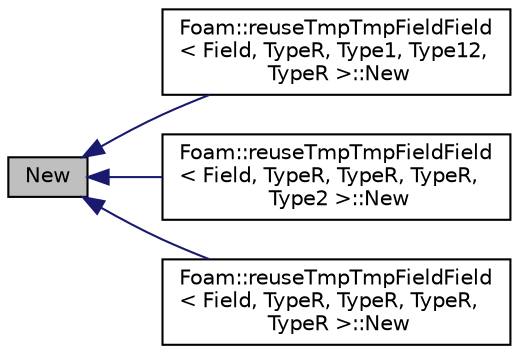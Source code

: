 digraph "New"
{
  bgcolor="transparent";
  edge [fontname="Helvetica",fontsize="10",labelfontname="Helvetica",labelfontsize="10"];
  node [fontname="Helvetica",fontsize="10",shape=record];
  rankdir="LR";
  Node1 [label="New",height=0.2,width=0.4,color="black", fillcolor="grey75", style="filled" fontcolor="black"];
  Node1 -> Node2 [dir="back",color="midnightblue",fontsize="10",style="solid",fontname="Helvetica"];
  Node2 [label="Foam::reuseTmpTmpFieldField\l\< Field, TypeR, Type1, Type12,\l TypeR \>::New",height=0.2,width=0.4,color="black",URL="$structFoam_1_1reuseTmpTmpFieldField_3_01Field_00_01TypeR_00_01Type1_00_01Type12_00_01TypeR_01_4.html#a3791848bd25e0788a9878b2be4522f78"];
  Node1 -> Node3 [dir="back",color="midnightblue",fontsize="10",style="solid",fontname="Helvetica"];
  Node3 [label="Foam::reuseTmpTmpFieldField\l\< Field, TypeR, TypeR, TypeR,\l Type2 \>::New",height=0.2,width=0.4,color="black",URL="$structFoam_1_1reuseTmpTmpFieldField_3_01Field_00_01TypeR_00_01TypeR_00_01TypeR_00_01Type2_01_4.html#a679c906341d1ac5cf406d0eae7ef8831"];
  Node1 -> Node4 [dir="back",color="midnightblue",fontsize="10",style="solid",fontname="Helvetica"];
  Node4 [label="Foam::reuseTmpTmpFieldField\l\< Field, TypeR, TypeR, TypeR,\l TypeR \>::New",height=0.2,width=0.4,color="black",URL="$structFoam_1_1reuseTmpTmpFieldField_3_01Field_00_01TypeR_00_01TypeR_00_01TypeR_00_01TypeR_01_4.html#a6ee5a7701b26dab2c1cb52764bc5ce6c"];
}
